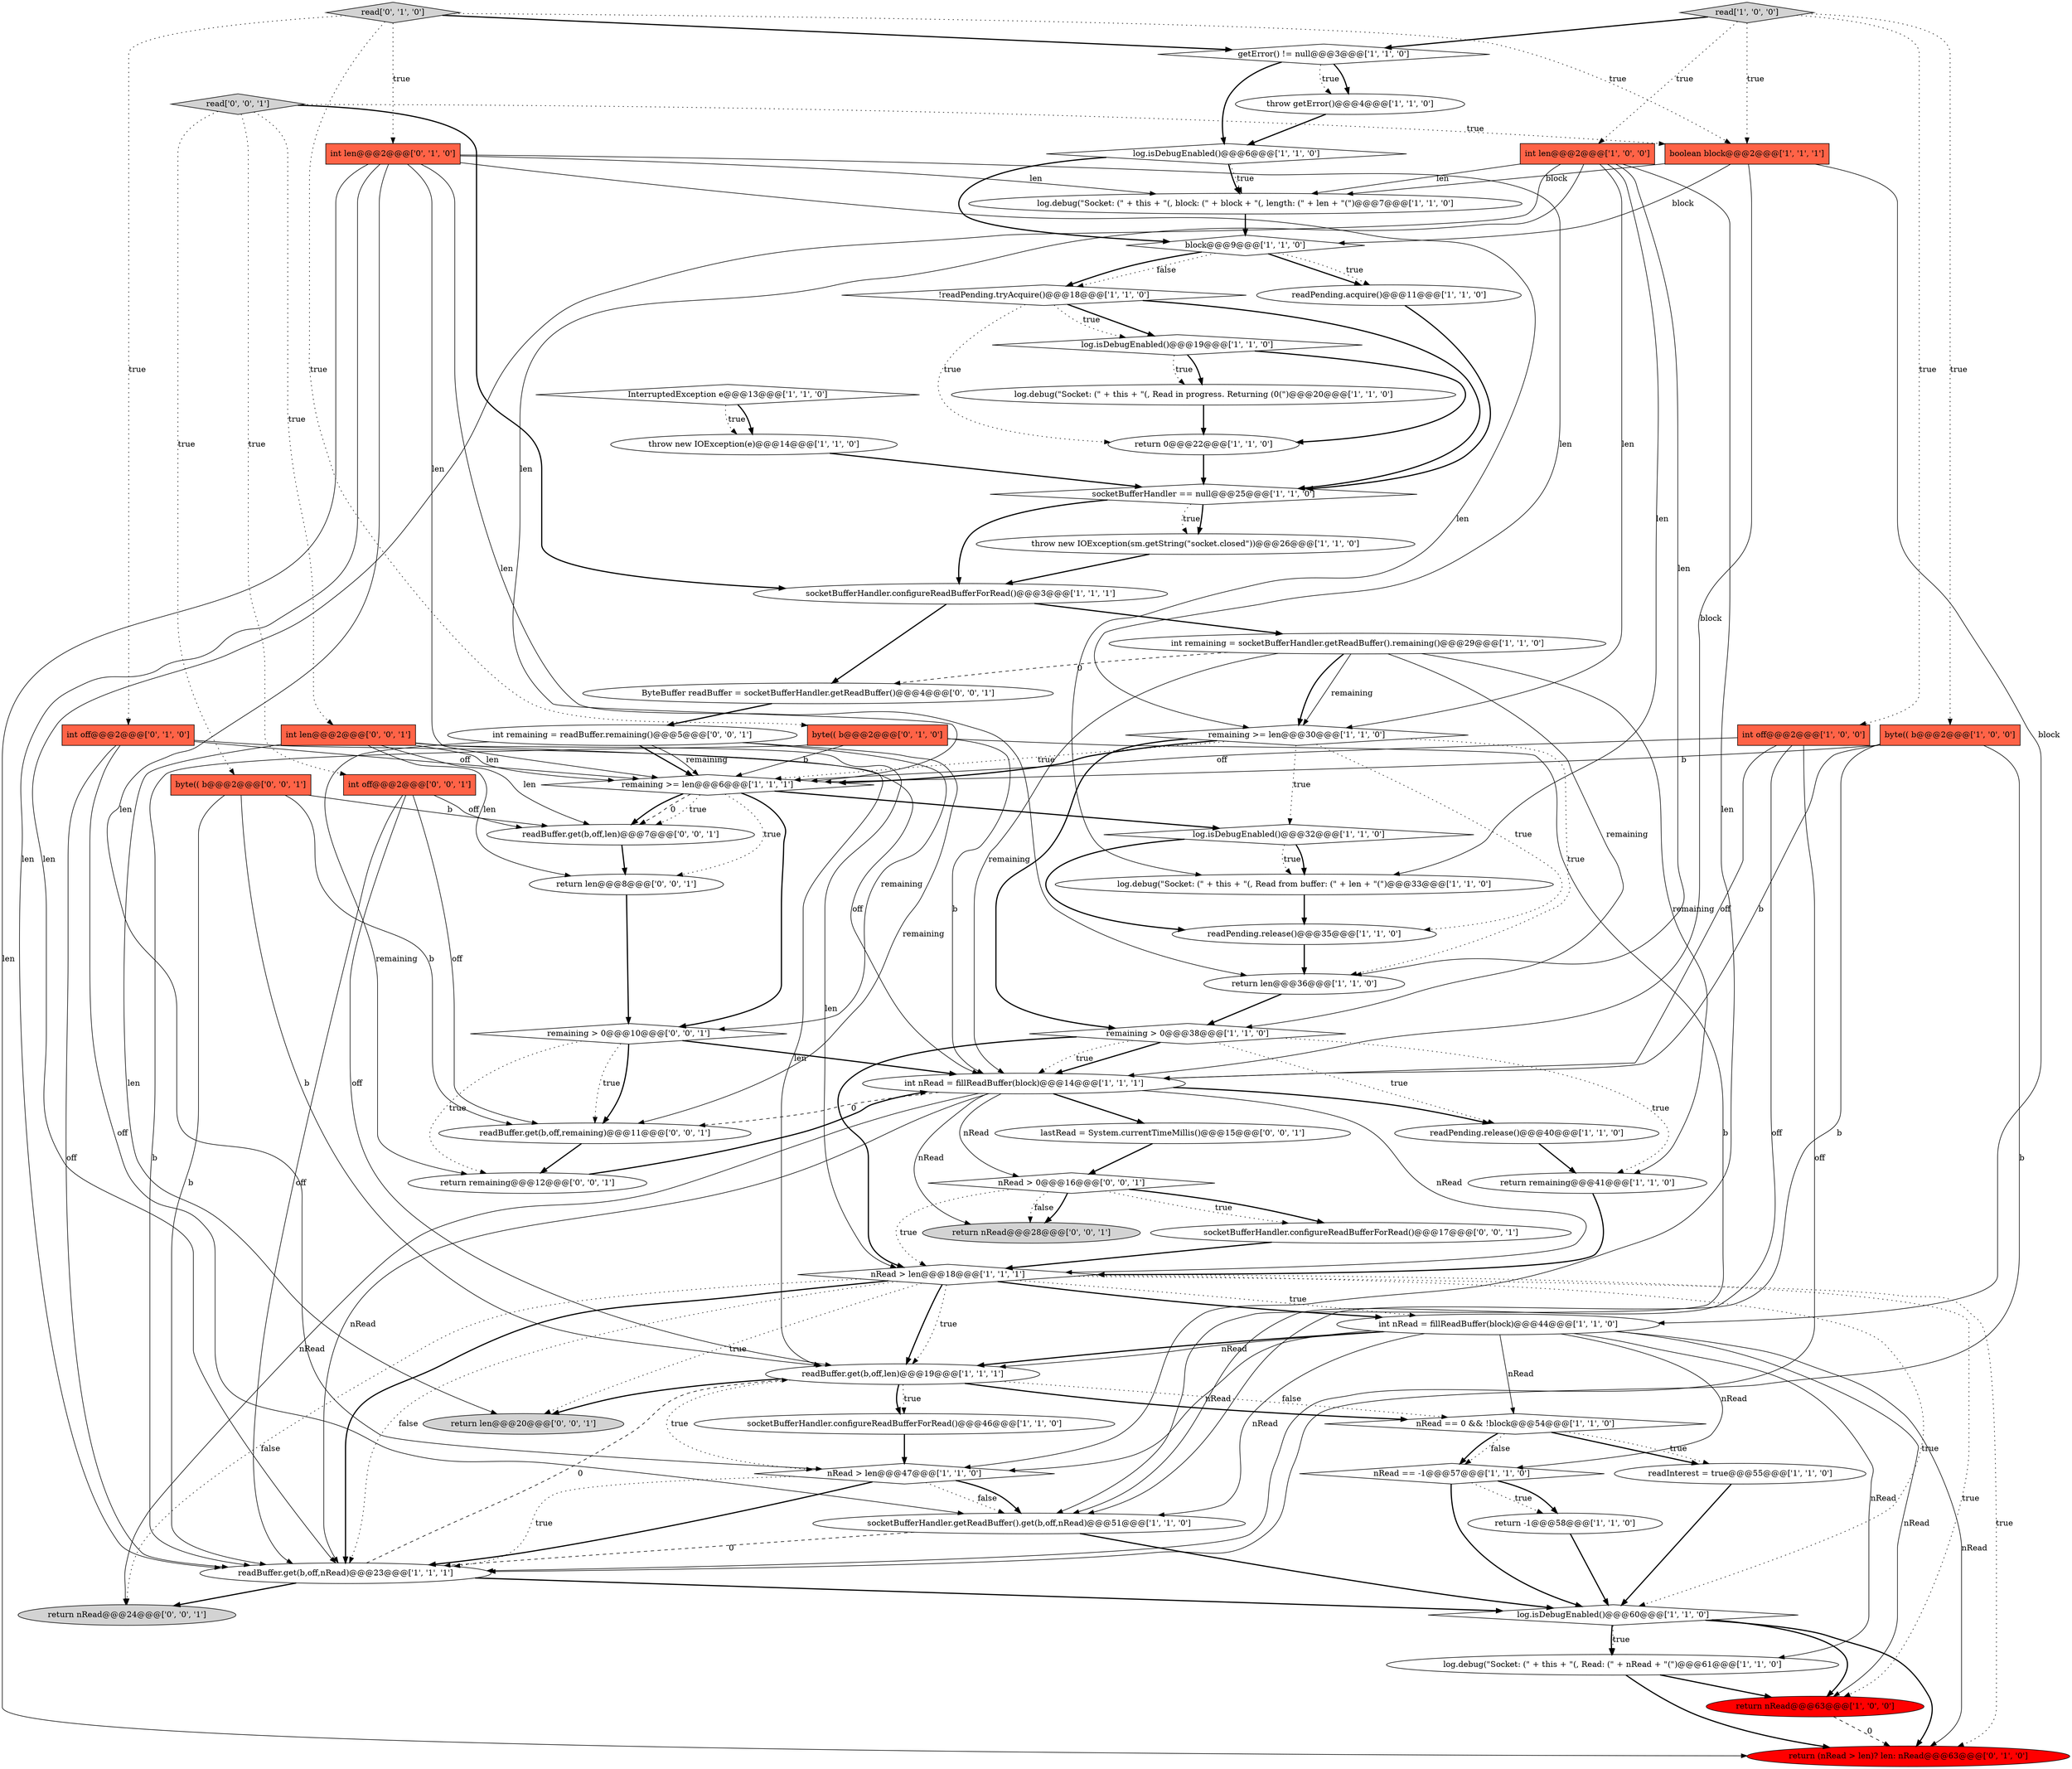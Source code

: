 digraph {
39 [style = filled, label = "!readPending.tryAcquire()@@@18@@@['1', '1', '0']", fillcolor = white, shape = diamond image = "AAA0AAABBB1BBB"];
9 [style = filled, label = "log.isDebugEnabled()@@@19@@@['1', '1', '0']", fillcolor = white, shape = diamond image = "AAA0AAABBB1BBB"];
49 [style = filled, label = "return (nRead > len)? len: nRead@@@63@@@['0', '1', '0']", fillcolor = red, shape = ellipse image = "AAA1AAABBB2BBB"];
58 [style = filled, label = "return nRead@@@24@@@['0', '0', '1']", fillcolor = lightgray, shape = ellipse image = "AAA0AAABBB3BBB"];
25 [style = filled, label = "int remaining = socketBufferHandler.getReadBuffer().remaining()@@@29@@@['1', '1', '0']", fillcolor = white, shape = ellipse image = "AAA0AAABBB1BBB"];
41 [style = filled, label = "socketBufferHandler.configureReadBufferForRead()@@@46@@@['1', '1', '0']", fillcolor = white, shape = ellipse image = "AAA0AAABBB1BBB"];
1 [style = filled, label = "readInterest = true@@@55@@@['1', '1', '0']", fillcolor = white, shape = ellipse image = "AAA0AAABBB1BBB"];
21 [style = filled, label = "return len@@@36@@@['1', '1', '0']", fillcolor = white, shape = ellipse image = "AAA0AAABBB1BBB"];
65 [style = filled, label = "return remaining@@@12@@@['0', '0', '1']", fillcolor = white, shape = ellipse image = "AAA0AAABBB3BBB"];
3 [style = filled, label = "throw getError()@@@4@@@['1', '1', '0']", fillcolor = white, shape = ellipse image = "AAA0AAABBB1BBB"];
10 [style = filled, label = "readBuffer.get(b,off,len)@@@19@@@['1', '1', '1']", fillcolor = white, shape = ellipse image = "AAA0AAABBB1BBB"];
32 [style = filled, label = "byte(( b@@@2@@@['1', '0', '0']", fillcolor = tomato, shape = box image = "AAA0AAABBB1BBB"];
36 [style = filled, label = "remaining >= len@@@30@@@['1', '1', '0']", fillcolor = white, shape = diamond image = "AAA0AAABBB1BBB"];
42 [style = filled, label = "nRead == 0 && !block@@@54@@@['1', '1', '0']", fillcolor = white, shape = diamond image = "AAA0AAABBB1BBB"];
55 [style = filled, label = "return nRead@@@28@@@['0', '0', '1']", fillcolor = lightgray, shape = ellipse image = "AAA0AAABBB3BBB"];
64 [style = filled, label = "return len@@@20@@@['0', '0', '1']", fillcolor = lightgray, shape = ellipse image = "AAA0AAABBB3BBB"];
11 [style = filled, label = "log.isDebugEnabled()@@@32@@@['1', '1', '0']", fillcolor = white, shape = diamond image = "AAA0AAABBB1BBB"];
57 [style = filled, label = "nRead > 0@@@16@@@['0', '0', '1']", fillcolor = white, shape = diamond image = "AAA0AAABBB3BBB"];
13 [style = filled, label = "remaining >= len@@@6@@@['1', '1', '1']", fillcolor = white, shape = diamond image = "AAA0AAABBB1BBB"];
4 [style = filled, label = "nRead > len@@@18@@@['1', '1', '1']", fillcolor = white, shape = diamond image = "AAA0AAABBB1BBB"];
17 [style = filled, label = "socketBufferHandler == null@@@25@@@['1', '1', '0']", fillcolor = white, shape = diamond image = "AAA0AAABBB1BBB"];
51 [style = filled, label = "remaining > 0@@@10@@@['0', '0', '1']", fillcolor = white, shape = diamond image = "AAA0AAABBB3BBB"];
62 [style = filled, label = "socketBufferHandler.configureReadBufferForRead()@@@17@@@['0', '0', '1']", fillcolor = white, shape = ellipse image = "AAA0AAABBB3BBB"];
33 [style = filled, label = "block@@@9@@@['1', '1', '0']", fillcolor = white, shape = diamond image = "AAA0AAABBB1BBB"];
8 [style = filled, label = "log.debug(\"Socket: (\" + this + \"(, block: (\" + block + \"(, length: (\" + len + \"(\")@@@7@@@['1', '1', '0']", fillcolor = white, shape = ellipse image = "AAA0AAABBB1BBB"];
34 [style = filled, label = "boolean block@@@2@@@['1', '1', '1']", fillcolor = tomato, shape = box image = "AAA0AAABBB1BBB"];
66 [style = filled, label = "readBuffer.get(b,off,remaining)@@@11@@@['0', '0', '1']", fillcolor = white, shape = ellipse image = "AAA0AAABBB3BBB"];
52 [style = filled, label = "read['0', '0', '1']", fillcolor = lightgray, shape = diamond image = "AAA0AAABBB3BBB"];
12 [style = filled, label = "InterruptedException e@@@13@@@['1', '1', '0']", fillcolor = white, shape = diamond image = "AAA0AAABBB1BBB"];
47 [style = filled, label = "read['0', '1', '0']", fillcolor = lightgray, shape = diamond image = "AAA0AAABBB2BBB"];
63 [style = filled, label = "int off@@@2@@@['0', '0', '1']", fillcolor = tomato, shape = box image = "AAA0AAABBB3BBB"];
29 [style = filled, label = "readPending.release()@@@40@@@['1', '1', '0']", fillcolor = white, shape = ellipse image = "AAA0AAABBB1BBB"];
5 [style = filled, label = "int nRead = fillReadBuffer(block)@@@44@@@['1', '1', '0']", fillcolor = white, shape = ellipse image = "AAA0AAABBB1BBB"];
54 [style = filled, label = "int remaining = readBuffer.remaining()@@@5@@@['0', '0', '1']", fillcolor = white, shape = ellipse image = "AAA0AAABBB3BBB"];
59 [style = filled, label = "int len@@@2@@@['0', '0', '1']", fillcolor = tomato, shape = box image = "AAA0AAABBB3BBB"];
30 [style = filled, label = "nRead > len@@@47@@@['1', '1', '0']", fillcolor = white, shape = diamond image = "AAA0AAABBB1BBB"];
2 [style = filled, label = "return nRead@@@63@@@['1', '0', '0']", fillcolor = red, shape = ellipse image = "AAA1AAABBB1BBB"];
37 [style = filled, label = "socketBufferHandler.getReadBuffer().get(b,off,nRead)@@@51@@@['1', '1', '0']", fillcolor = white, shape = ellipse image = "AAA0AAABBB1BBB"];
7 [style = filled, label = "return remaining@@@41@@@['1', '1', '0']", fillcolor = white, shape = ellipse image = "AAA0AAABBB1BBB"];
6 [style = filled, label = "int nRead = fillReadBuffer(block)@@@14@@@['1', '1', '1']", fillcolor = white, shape = ellipse image = "AAA0AAABBB1BBB"];
0 [style = filled, label = "int len@@@2@@@['1', '0', '0']", fillcolor = tomato, shape = box image = "AAA0AAABBB1BBB"];
40 [style = filled, label = "remaining > 0@@@38@@@['1', '1', '0']", fillcolor = white, shape = diamond image = "AAA0AAABBB1BBB"];
53 [style = filled, label = "ByteBuffer readBuffer = socketBufferHandler.getReadBuffer()@@@4@@@['0', '0', '1']", fillcolor = white, shape = ellipse image = "AAA0AAABBB3BBB"];
46 [style = filled, label = "int off@@@2@@@['0', '1', '0']", fillcolor = tomato, shape = box image = "AAA0AAABBB2BBB"];
38 [style = filled, label = "log.isDebugEnabled()@@@60@@@['1', '1', '0']", fillcolor = white, shape = diamond image = "AAA0AAABBB1BBB"];
22 [style = filled, label = "int off@@@2@@@['1', '0', '0']", fillcolor = tomato, shape = box image = "AAA0AAABBB1BBB"];
15 [style = filled, label = "throw new IOException(sm.getString(\"socket.closed\"))@@@26@@@['1', '1', '0']", fillcolor = white, shape = ellipse image = "AAA0AAABBB1BBB"];
19 [style = filled, label = "return -1@@@58@@@['1', '1', '0']", fillcolor = white, shape = ellipse image = "AAA0AAABBB1BBB"];
50 [style = filled, label = "byte(( b@@@2@@@['0', '0', '1']", fillcolor = tomato, shape = box image = "AAA0AAABBB3BBB"];
48 [style = filled, label = "byte(( b@@@2@@@['0', '1', '0']", fillcolor = tomato, shape = box image = "AAA0AAABBB2BBB"];
26 [style = filled, label = "log.debug(\"Socket: (\" + this + \"(, Read from buffer: (\" + len + \"(\")@@@33@@@['1', '1', '0']", fillcolor = white, shape = ellipse image = "AAA0AAABBB1BBB"];
18 [style = filled, label = "log.debug(\"Socket: (\" + this + \"(, Read in progress. Returning (0(\")@@@20@@@['1', '1', '0']", fillcolor = white, shape = ellipse image = "AAA0AAABBB1BBB"];
23 [style = filled, label = "read['1', '0', '0']", fillcolor = lightgray, shape = diamond image = "AAA0AAABBB1BBB"];
44 [style = filled, label = "readBuffer.get(b,off,nRead)@@@23@@@['1', '1', '1']", fillcolor = white, shape = ellipse image = "AAA0AAABBB1BBB"];
60 [style = filled, label = "readBuffer.get(b,off,len)@@@7@@@['0', '0', '1']", fillcolor = white, shape = ellipse image = "AAA0AAABBB3BBB"];
14 [style = filled, label = "readPending.release()@@@35@@@['1', '1', '0']", fillcolor = white, shape = ellipse image = "AAA0AAABBB1BBB"];
16 [style = filled, label = "return 0@@@22@@@['1', '1', '0']", fillcolor = white, shape = ellipse image = "AAA0AAABBB1BBB"];
31 [style = filled, label = "nRead == -1@@@57@@@['1', '1', '0']", fillcolor = white, shape = diamond image = "AAA0AAABBB1BBB"];
24 [style = filled, label = "socketBufferHandler.configureReadBufferForRead()@@@3@@@['1', '1', '1']", fillcolor = white, shape = ellipse image = "AAA0AAABBB1BBB"];
27 [style = filled, label = "throw new IOException(e)@@@14@@@['1', '1', '0']", fillcolor = white, shape = ellipse image = "AAA0AAABBB1BBB"];
20 [style = filled, label = "log.isDebugEnabled()@@@6@@@['1', '1', '0']", fillcolor = white, shape = diamond image = "AAA0AAABBB1BBB"];
56 [style = filled, label = "lastRead = System.currentTimeMillis()@@@15@@@['0', '0', '1']", fillcolor = white, shape = ellipse image = "AAA0AAABBB3BBB"];
45 [style = filled, label = "int len@@@2@@@['0', '1', '0']", fillcolor = tomato, shape = box image = "AAA0AAABBB2BBB"];
61 [style = filled, label = "return len@@@8@@@['0', '0', '1']", fillcolor = white, shape = ellipse image = "AAA0AAABBB3BBB"];
35 [style = filled, label = "log.debug(\"Socket: (\" + this + \"(, Read: (\" + nRead + \"(\")@@@61@@@['1', '1', '0']", fillcolor = white, shape = ellipse image = "AAA0AAABBB1BBB"];
28 [style = filled, label = "getError() != null@@@3@@@['1', '1', '0']", fillcolor = white, shape = diamond image = "AAA0AAABBB1BBB"];
43 [style = filled, label = "readPending.acquire()@@@11@@@['1', '1', '0']", fillcolor = white, shape = ellipse image = "AAA0AAABBB1BBB"];
40->4 [style = bold, label=""];
30->44 [style = dotted, label="true"];
4->38 [style = dotted, label="true"];
5->35 [style = solid, label="nRead"];
40->6 [style = bold, label=""];
5->31 [style = solid, label="nRead"];
63->66 [style = solid, label="off"];
23->22 [style = dotted, label="true"];
28->20 [style = bold, label=""];
11->14 [style = bold, label=""];
39->9 [style = bold, label=""];
57->62 [style = bold, label=""];
6->4 [style = solid, label="nRead"];
45->30 [style = solid, label="len"];
34->5 [style = solid, label="block"];
6->58 [style = solid, label="nRead"];
13->60 [style = dotted, label="true"];
47->34 [style = dotted, label="true"];
45->21 [style = solid, label="len"];
0->36 [style = solid, label="len"];
36->21 [style = dotted, label="true"];
4->64 [style = dotted, label="true"];
4->44 [style = dotted, label="false"];
33->39 [style = dotted, label="false"];
53->54 [style = bold, label=""];
10->41 [style = bold, label=""];
10->30 [style = dotted, label="true"];
45->36 [style = solid, label="len"];
4->44 [style = bold, label=""];
9->16 [style = bold, label=""];
6->29 [style = bold, label=""];
36->11 [style = dotted, label="true"];
45->44 [style = solid, label="len"];
23->28 [style = bold, label=""];
13->51 [style = bold, label=""];
52->24 [style = bold, label=""];
0->13 [style = solid, label="len"];
17->15 [style = dotted, label="true"];
38->49 [style = bold, label=""];
47->46 [style = dotted, label="true"];
37->38 [style = bold, label=""];
59->60 [style = solid, label="len"];
27->17 [style = bold, label=""];
50->44 [style = solid, label="b"];
2->49 [style = dashed, label="0"];
42->1 [style = bold, label=""];
28->3 [style = bold, label=""];
5->2 [style = solid, label="nRead"];
24->53 [style = bold, label=""];
36->13 [style = dotted, label="true"];
32->37 [style = solid, label="b"];
36->14 [style = dotted, label="true"];
1->38 [style = bold, label=""];
31->19 [style = dotted, label="true"];
5->10 [style = bold, label=""];
48->13 [style = solid, label="b"];
39->9 [style = dotted, label="true"];
25->36 [style = solid, label="remaining"];
25->6 [style = solid, label="remaining"];
50->66 [style = solid, label="b"];
10->64 [style = bold, label=""];
5->37 [style = solid, label="nRead"];
45->13 [style = solid, label="len"];
25->36 [style = bold, label=""];
57->55 [style = bold, label=""];
47->28 [style = bold, label=""];
26->14 [style = bold, label=""];
63->10 [style = solid, label="off"];
40->6 [style = dotted, label="true"];
42->31 [style = bold, label=""];
16->17 [style = bold, label=""];
56->57 [style = bold, label=""];
52->59 [style = dotted, label="true"];
13->11 [style = bold, label=""];
44->38 [style = bold, label=""];
11->26 [style = dotted, label="true"];
40->29 [style = dotted, label="true"];
50->60 [style = solid, label="b"];
59->64 [style = solid, label="len"];
38->2 [style = bold, label=""];
65->6 [style = bold, label=""];
13->60 [style = bold, label=""];
30->37 [style = dotted, label="false"];
12->27 [style = dotted, label="true"];
20->8 [style = bold, label=""];
41->30 [style = bold, label=""];
17->15 [style = bold, label=""];
54->13 [style = solid, label="remaining"];
22->13 [style = solid, label="off"];
45->26 [style = solid, label="len"];
38->35 [style = bold, label=""];
57->4 [style = dotted, label="true"];
0->30 [style = solid, label="len"];
19->38 [style = bold, label=""];
4->2 [style = dotted, label="true"];
34->6 [style = solid, label="block"];
14->21 [style = bold, label=""];
30->44 [style = bold, label=""];
11->26 [style = bold, label=""];
5->42 [style = solid, label="nRead"];
6->44 [style = solid, label="nRead"];
0->44 [style = solid, label="len"];
66->65 [style = bold, label=""];
4->5 [style = dotted, label="true"];
8->33 [style = bold, label=""];
4->10 [style = bold, label=""];
32->6 [style = solid, label="b"];
36->40 [style = bold, label=""];
6->57 [style = solid, label="nRead"];
47->48 [style = dotted, label="true"];
46->13 [style = solid, label="off"];
59->4 [style = solid, label="len"];
6->66 [style = dashed, label="0"];
34->33 [style = solid, label="block"];
4->10 [style = dotted, label="true"];
13->60 [style = dashed, label="0"];
28->3 [style = dotted, label="true"];
48->44 [style = solid, label="b"];
35->2 [style = bold, label=""];
25->53 [style = dashed, label="0"];
4->58 [style = dotted, label="false"];
50->10 [style = solid, label="b"];
25->7 [style = solid, label="remaining"];
10->41 [style = dotted, label="true"];
31->38 [style = bold, label=""];
7->4 [style = bold, label=""];
35->49 [style = bold, label=""];
51->6 [style = bold, label=""];
63->60 [style = solid, label="off"];
32->44 [style = solid, label="b"];
52->63 [style = dotted, label="true"];
23->32 [style = dotted, label="true"];
0->21 [style = solid, label="len"];
59->61 [style = solid, label="len"];
52->50 [style = dotted, label="true"];
43->17 [style = bold, label=""];
42->1 [style = dotted, label="true"];
36->13 [style = bold, label=""];
6->56 [style = bold, label=""];
9->18 [style = bold, label=""];
60->61 [style = bold, label=""];
54->66 [style = solid, label="remaining"];
10->42 [style = dotted, label="false"];
39->17 [style = bold, label=""];
24->25 [style = bold, label=""];
25->40 [style = solid, label="remaining"];
33->43 [style = bold, label=""];
59->13 [style = solid, label="len"];
51->65 [style = dotted, label="true"];
34->8 [style = solid, label="block"];
0->8 [style = solid, label="len"];
22->37 [style = solid, label="off"];
12->27 [style = bold, label=""];
4->5 [style = bold, label=""];
23->0 [style = dotted, label="true"];
31->19 [style = bold, label=""];
51->66 [style = dotted, label="true"];
0->26 [style = solid, label="len"];
59->10 [style = solid, label="len"];
22->6 [style = solid, label="off"];
18->16 [style = bold, label=""];
48->37 [style = solid, label="b"];
61->51 [style = bold, label=""];
57->62 [style = dotted, label="true"];
57->55 [style = dotted, label="false"];
45->8 [style = solid, label="len"];
52->34 [style = dotted, label="true"];
33->43 [style = dotted, label="true"];
62->4 [style = bold, label=""];
20->8 [style = dotted, label="true"];
5->10 [style = solid, label="nRead"];
47->45 [style = dotted, label="true"];
5->30 [style = solid, label="nRead"];
63->44 [style = solid, label="off"];
45->49 [style = solid, label="len"];
46->37 [style = solid, label="off"];
39->16 [style = dotted, label="true"];
30->37 [style = bold, label=""];
5->49 [style = solid, label="nRead"];
20->33 [style = bold, label=""];
6->55 [style = solid, label="nRead"];
22->44 [style = solid, label="off"];
4->49 [style = dotted, label="true"];
3->20 [style = bold, label=""];
17->24 [style = bold, label=""];
33->39 [style = bold, label=""];
10->42 [style = bold, label=""];
54->13 [style = bold, label=""];
38->35 [style = dotted, label="true"];
15->24 [style = bold, label=""];
40->7 [style = dotted, label="true"];
21->40 [style = bold, label=""];
9->18 [style = dotted, label="true"];
29->7 [style = bold, label=""];
44->10 [style = dashed, label="0"];
42->31 [style = dotted, label="false"];
44->58 [style = bold, label=""];
54->65 [style = solid, label="remaining"];
37->44 [style = dashed, label="0"];
48->6 [style = solid, label="b"];
46->6 [style = solid, label="off"];
23->34 [style = dotted, label="true"];
13->61 [style = dotted, label="true"];
54->51 [style = solid, label="remaining"];
46->44 [style = solid, label="off"];
51->66 [style = bold, label=""];
32->13 [style = solid, label="b"];
}

